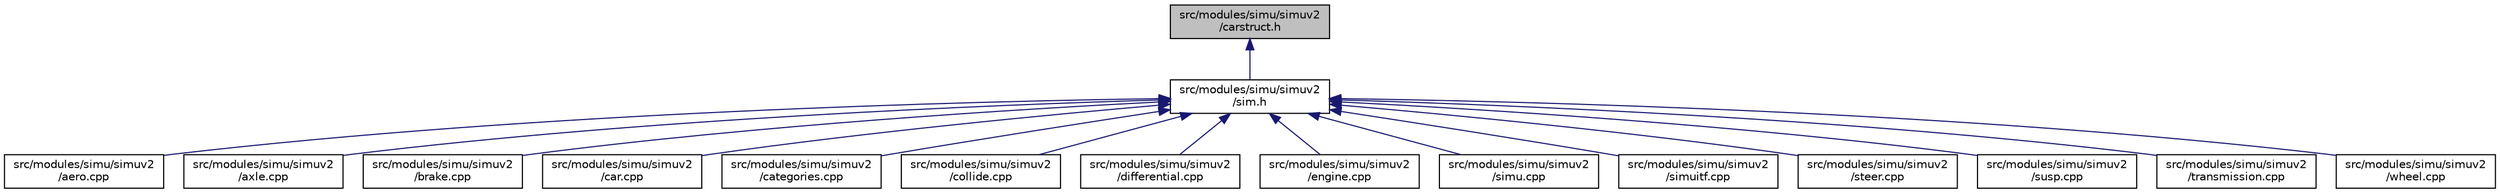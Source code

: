 digraph "src/modules/simu/simuv2/carstruct.h"
{
  edge [fontname="Helvetica",fontsize="10",labelfontname="Helvetica",labelfontsize="10"];
  node [fontname="Helvetica",fontsize="10",shape=record];
  Node1 [label="src/modules/simu/simuv2\l/carstruct.h",height=0.2,width=0.4,color="black", fillcolor="grey75", style="filled", fontcolor="black"];
  Node1 -> Node2 [dir="back",color="midnightblue",fontsize="10",style="solid",fontname="Helvetica"];
  Node2 [label="src/modules/simu/simuv2\l/sim.h",height=0.2,width=0.4,color="black", fillcolor="white", style="filled",URL="$sim_8h.html"];
  Node2 -> Node3 [dir="back",color="midnightblue",fontsize="10",style="solid",fontname="Helvetica"];
  Node3 [label="src/modules/simu/simuv2\l/aero.cpp",height=0.2,width=0.4,color="black", fillcolor="white", style="filled",URL="$aero_8cpp.html"];
  Node2 -> Node4 [dir="back",color="midnightblue",fontsize="10",style="solid",fontname="Helvetica"];
  Node4 [label="src/modules/simu/simuv2\l/axle.cpp",height=0.2,width=0.4,color="black", fillcolor="white", style="filled",URL="$axle_8cpp.html"];
  Node2 -> Node5 [dir="back",color="midnightblue",fontsize="10",style="solid",fontname="Helvetica"];
  Node5 [label="src/modules/simu/simuv2\l/brake.cpp",height=0.2,width=0.4,color="black", fillcolor="white", style="filled",URL="$brake_8cpp.html"];
  Node2 -> Node6 [dir="back",color="midnightblue",fontsize="10",style="solid",fontname="Helvetica"];
  Node6 [label="src/modules/simu/simuv2\l/car.cpp",height=0.2,width=0.4,color="black", fillcolor="white", style="filled",URL="$car_8cpp.html"];
  Node2 -> Node7 [dir="back",color="midnightblue",fontsize="10",style="solid",fontname="Helvetica"];
  Node7 [label="src/modules/simu/simuv2\l/categories.cpp",height=0.2,width=0.4,color="black", fillcolor="white", style="filled",URL="$categories_8cpp.html"];
  Node2 -> Node8 [dir="back",color="midnightblue",fontsize="10",style="solid",fontname="Helvetica"];
  Node8 [label="src/modules/simu/simuv2\l/collide.cpp",height=0.2,width=0.4,color="black", fillcolor="white", style="filled",URL="$collide_8cpp.html"];
  Node2 -> Node9 [dir="back",color="midnightblue",fontsize="10",style="solid",fontname="Helvetica"];
  Node9 [label="src/modules/simu/simuv2\l/differential.cpp",height=0.2,width=0.4,color="black", fillcolor="white", style="filled",URL="$differential_8cpp.html"];
  Node2 -> Node10 [dir="back",color="midnightblue",fontsize="10",style="solid",fontname="Helvetica"];
  Node10 [label="src/modules/simu/simuv2\l/engine.cpp",height=0.2,width=0.4,color="black", fillcolor="white", style="filled",URL="$engine_8cpp.html"];
  Node2 -> Node11 [dir="back",color="midnightblue",fontsize="10",style="solid",fontname="Helvetica"];
  Node11 [label="src/modules/simu/simuv2\l/simu.cpp",height=0.2,width=0.4,color="black", fillcolor="white", style="filled",URL="$simu_8cpp.html"];
  Node2 -> Node12 [dir="back",color="midnightblue",fontsize="10",style="solid",fontname="Helvetica"];
  Node12 [label="src/modules/simu/simuv2\l/simuitf.cpp",height=0.2,width=0.4,color="black", fillcolor="white", style="filled",URL="$simuitf_8cpp.html"];
  Node2 -> Node13 [dir="back",color="midnightblue",fontsize="10",style="solid",fontname="Helvetica"];
  Node13 [label="src/modules/simu/simuv2\l/steer.cpp",height=0.2,width=0.4,color="black", fillcolor="white", style="filled",URL="$steer_8cpp.html"];
  Node2 -> Node14 [dir="back",color="midnightblue",fontsize="10",style="solid",fontname="Helvetica"];
  Node14 [label="src/modules/simu/simuv2\l/susp.cpp",height=0.2,width=0.4,color="black", fillcolor="white", style="filled",URL="$susp_8cpp.html"];
  Node2 -> Node15 [dir="back",color="midnightblue",fontsize="10",style="solid",fontname="Helvetica"];
  Node15 [label="src/modules/simu/simuv2\l/transmission.cpp",height=0.2,width=0.4,color="black", fillcolor="white", style="filled",URL="$transmission_8cpp.html"];
  Node2 -> Node16 [dir="back",color="midnightblue",fontsize="10",style="solid",fontname="Helvetica"];
  Node16 [label="src/modules/simu/simuv2\l/wheel.cpp",height=0.2,width=0.4,color="black", fillcolor="white", style="filled",URL="$wheel_8cpp.html"];
}

